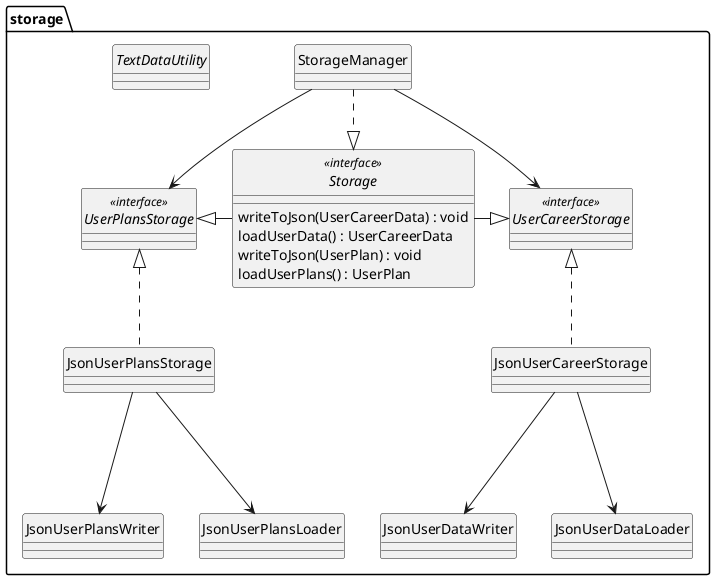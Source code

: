 @startuml
skinparam classAttributeIconSize 0
hide circle

class storage.StorageManager {
}
interface storage.Storage <<interface>> {
writeToJson(UserCareerData) : void
loadUserData() : UserCareerData


writeToJson(UserPlan) : void
loadUserPlans() : UserPlan
}
class storage.JsonUserPlansStorage {

}
interface storage.UserPlansStorage <<interface>> {

}

class storage.JsonUserCareerStorage {
}
abstract class storage.TextDataUtility {
}
class storage.JsonUserPlansWriter {
}
interface storage.UserCareerStorage <<interface>> {
}
class storage.JsonUserDataWriter {
}
class storage.JsonUserPlansLoader {
}
class storage.JsonUserDataLoader {
}

storage.StorageManager .d.|> storage.Storage
storage.StorageManager --> storage.UserCareerStorage
storage.StorageManager --> storage.UserPlansStorage
storage.UserCareerStorage <|-l- storage.Storage
storage.UserPlansStorage <|-r- storage.Storage
storage.UserPlansStorage <|.. storage.JsonUserPlansStorage

storage.UserCareerStorage <|.. storage.JsonUserCareerStorage

storage.JsonUserCareerStorage -d--> storage.JsonUserDataLoader
storage.JsonUserCareerStorage -d--> storage.JsonUserDataWriter
storage.JsonUserPlansStorage -d--> storage.JsonUserPlansLoader
storage.JsonUserPlansStorage -d--> storage.JsonUserPlansWriter

@enduml